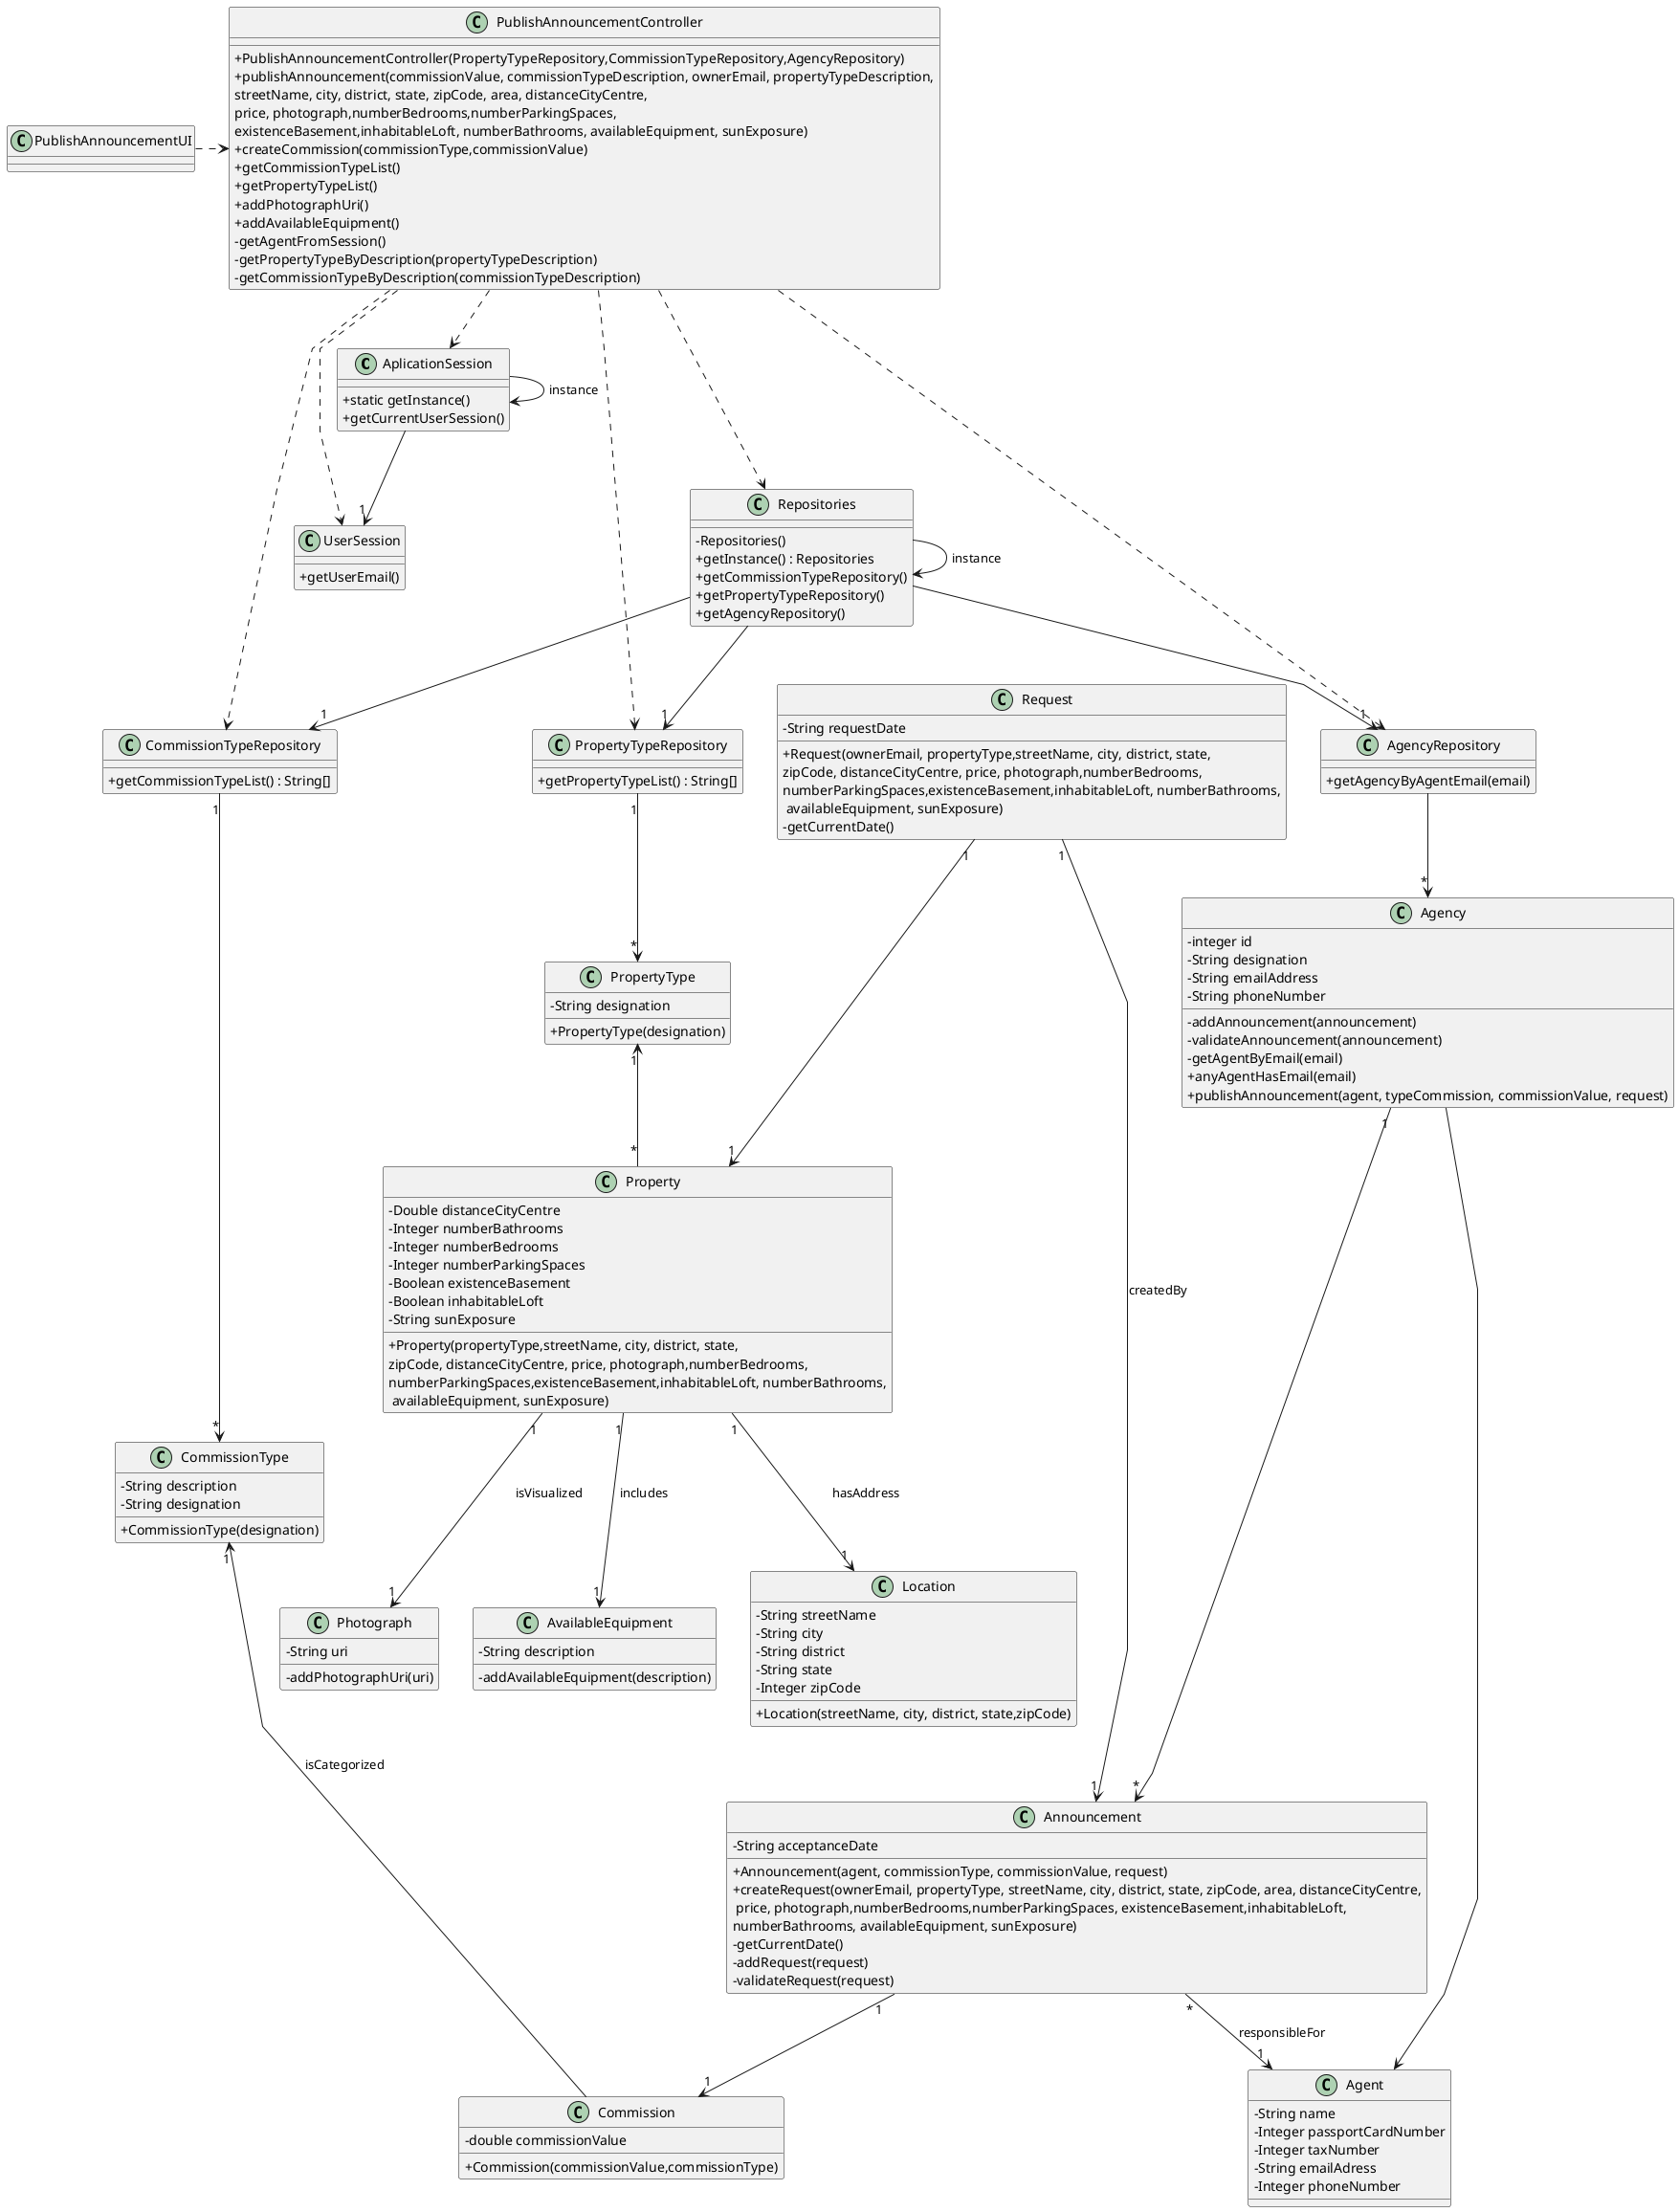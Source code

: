 @startuml
'skinparam monochrome true
skinparam packageStyle rectangle
skinparam shadowing false
skinparam linetype polyline
'skinparam linetype orto

skinparam classAttributeIconSize 0

'left to right direction

class AplicationSession
{
    + static getInstance()
    + getCurrentUserSession()
}
class Property
{
- Double distanceCityCentre
- Integer numberBathrooms
- Integer numberBedrooms
- Integer numberParkingSpaces
- Boolean existenceBasement
- Boolean inhabitableLoft
- String sunExposure
+ Property(propertyType,streetName, city, district, state,\nzipCode, distanceCityCentre, price, photograph,numberBedrooms,\nnumberParkingSpaces,existenceBasement,inhabitableLoft, numberBathrooms,\n availableEquipment, sunExposure)
}
class Location
{
- String streetName
- String city
- String district
- String state
- Integer zipCode
+ Location(streetName, city, district, state,zipCode)
}
class Photograph
{
- String uri
- addPhotographUri(uri)
}
class AvailableEquipment
{
- String description
- addAvailableEquipment(description)
}

class UserSession
{
    + getUserEmail()
}

class Agent {
    - String name
    - Integer passportCardNumber
    - Integer taxNumber
    - String emailAdress
    - Integer phoneNumber
}

class Announcement {
    - String acceptanceDate

    + Announcement(agent, commissionType, commissionValue, request)
    + createRequest(ownerEmail, propertyType, streetName, city, district, state, zipCode, area, distanceCityCentre,\n price, photograph,numberBedrooms,numberParkingSpaces, existenceBasement,inhabitableLoft,\nnumberBathrooms, availableEquipment, sunExposure)
    -getCurrentDate()
    -addRequest(request)
    -validateRequest(request)
}
class Commission {
- double commissionValue
+ Commission(commissionValue,commissionType)
}
class CommissionType
{
- String description
}
class Request
{
- String requestDate
+ Request(ownerEmail, propertyType,streetName, city, district, state,\nzipCode, distanceCityCentre, price, photograph,numberBedrooms,\nnumberParkingSpaces,existenceBasement,inhabitableLoft, numberBathrooms,\n availableEquipment, sunExposure)
- getCurrentDate()
}
class Agency {
    - integer id
    - String designation
    - String emailAddress
    - String phoneNumber

    - addAnnouncement(announcement)
    - validateAnnouncement(announcement)
    - getAgentByEmail(email)
    + anyAgentHasEmail(email)
    + publishAnnouncement(agent, typeCommission, commissionValue, request)
}

class CommissionTypeRepository {
    + getCommissionTypeList() : String[]
}
class PropertyTypeRepository {
    + getPropertyTypeList() : String[]
}

class AgencyRepository {
    + getAgencyByAgentEmail(email)
}

class Repositories {
    - Repositories()
    + getInstance() : Repositories
    + getCommissionTypeRepository()
    + getPropertyTypeRepository()
    + getAgencyRepository()
}

class PublishAnnouncementController {
    + PublishAnnouncementController(PropertyTypeRepository,CommissionTypeRepository,AgencyRepository)
    + publishAnnouncement(commissionValue, commissionTypeDescription, ownerEmail, propertyTypeDescription,\nstreetName, city, district, state, zipCode, area, distanceCityCentre,\nprice, photograph,numberBedrooms,numberParkingSpaces,\nexistenceBasement,inhabitableLoft, numberBathrooms, availableEquipment, sunExposure)
    + createCommission(commissionType,commissionValue)
    + getCommissionTypeList()
    + getPropertyTypeList()
    + addPhotographUri()
    + addAvailableEquipment()
    - getAgentFromSession()
    - getPropertyTypeByDescription(propertyTypeDescription)
    - getCommissionTypeByDescription(commissionTypeDescription)
}
class PropertyType
{
- String designation
+ PropertyType(designation)
}
class CommissionType
{
- String designation
+ CommissionType(designation)
}
class PublishAnnouncementUI {
}



PublishAnnouncementUI .> PublishAnnouncementController
PublishAnnouncementController .-> UserSession
PublishAnnouncementController .-> AplicationSession
AplicationSession -> AplicationSession : instance
AplicationSession --> "1" UserSession
PublishAnnouncementController .--> Repositories
PublishAnnouncementController .-> PropertyTypeRepository
PublishAnnouncementController .-> CommissionTypeRepository
PublishAnnouncementController .-> AgencyRepository

Repositories -> Repositories : instance
Repositories --> "1" CommissionTypeRepository
Repositories --> "1" PropertyTypeRepository
Repositories --> "1" AgencyRepository
AgencyRepository --> "*" Agency
Agency "1" ----> "*" Announcement

Announcement "*" --> "1" Agent : responsibleFor
CommissionTypeRepository "1" ---> "*" CommissionType
CommissionType "1" <-- Commission : isCategorized
Announcement "1" --> "1" Commission
Request "1" --> "1" Announcement : createdBy
Request "1" ---> "1" Property
Agency ----> Agent
PropertyTypeRepository "1" --> "*" PropertyType
PropertyType "1" <-- "*" Property
Property "1" --> "1" Location : hasAddress
Property "1" --> "1" Photograph : isVisualized
Property "1" --> "1" AvailableEquipment : includes


@enduml